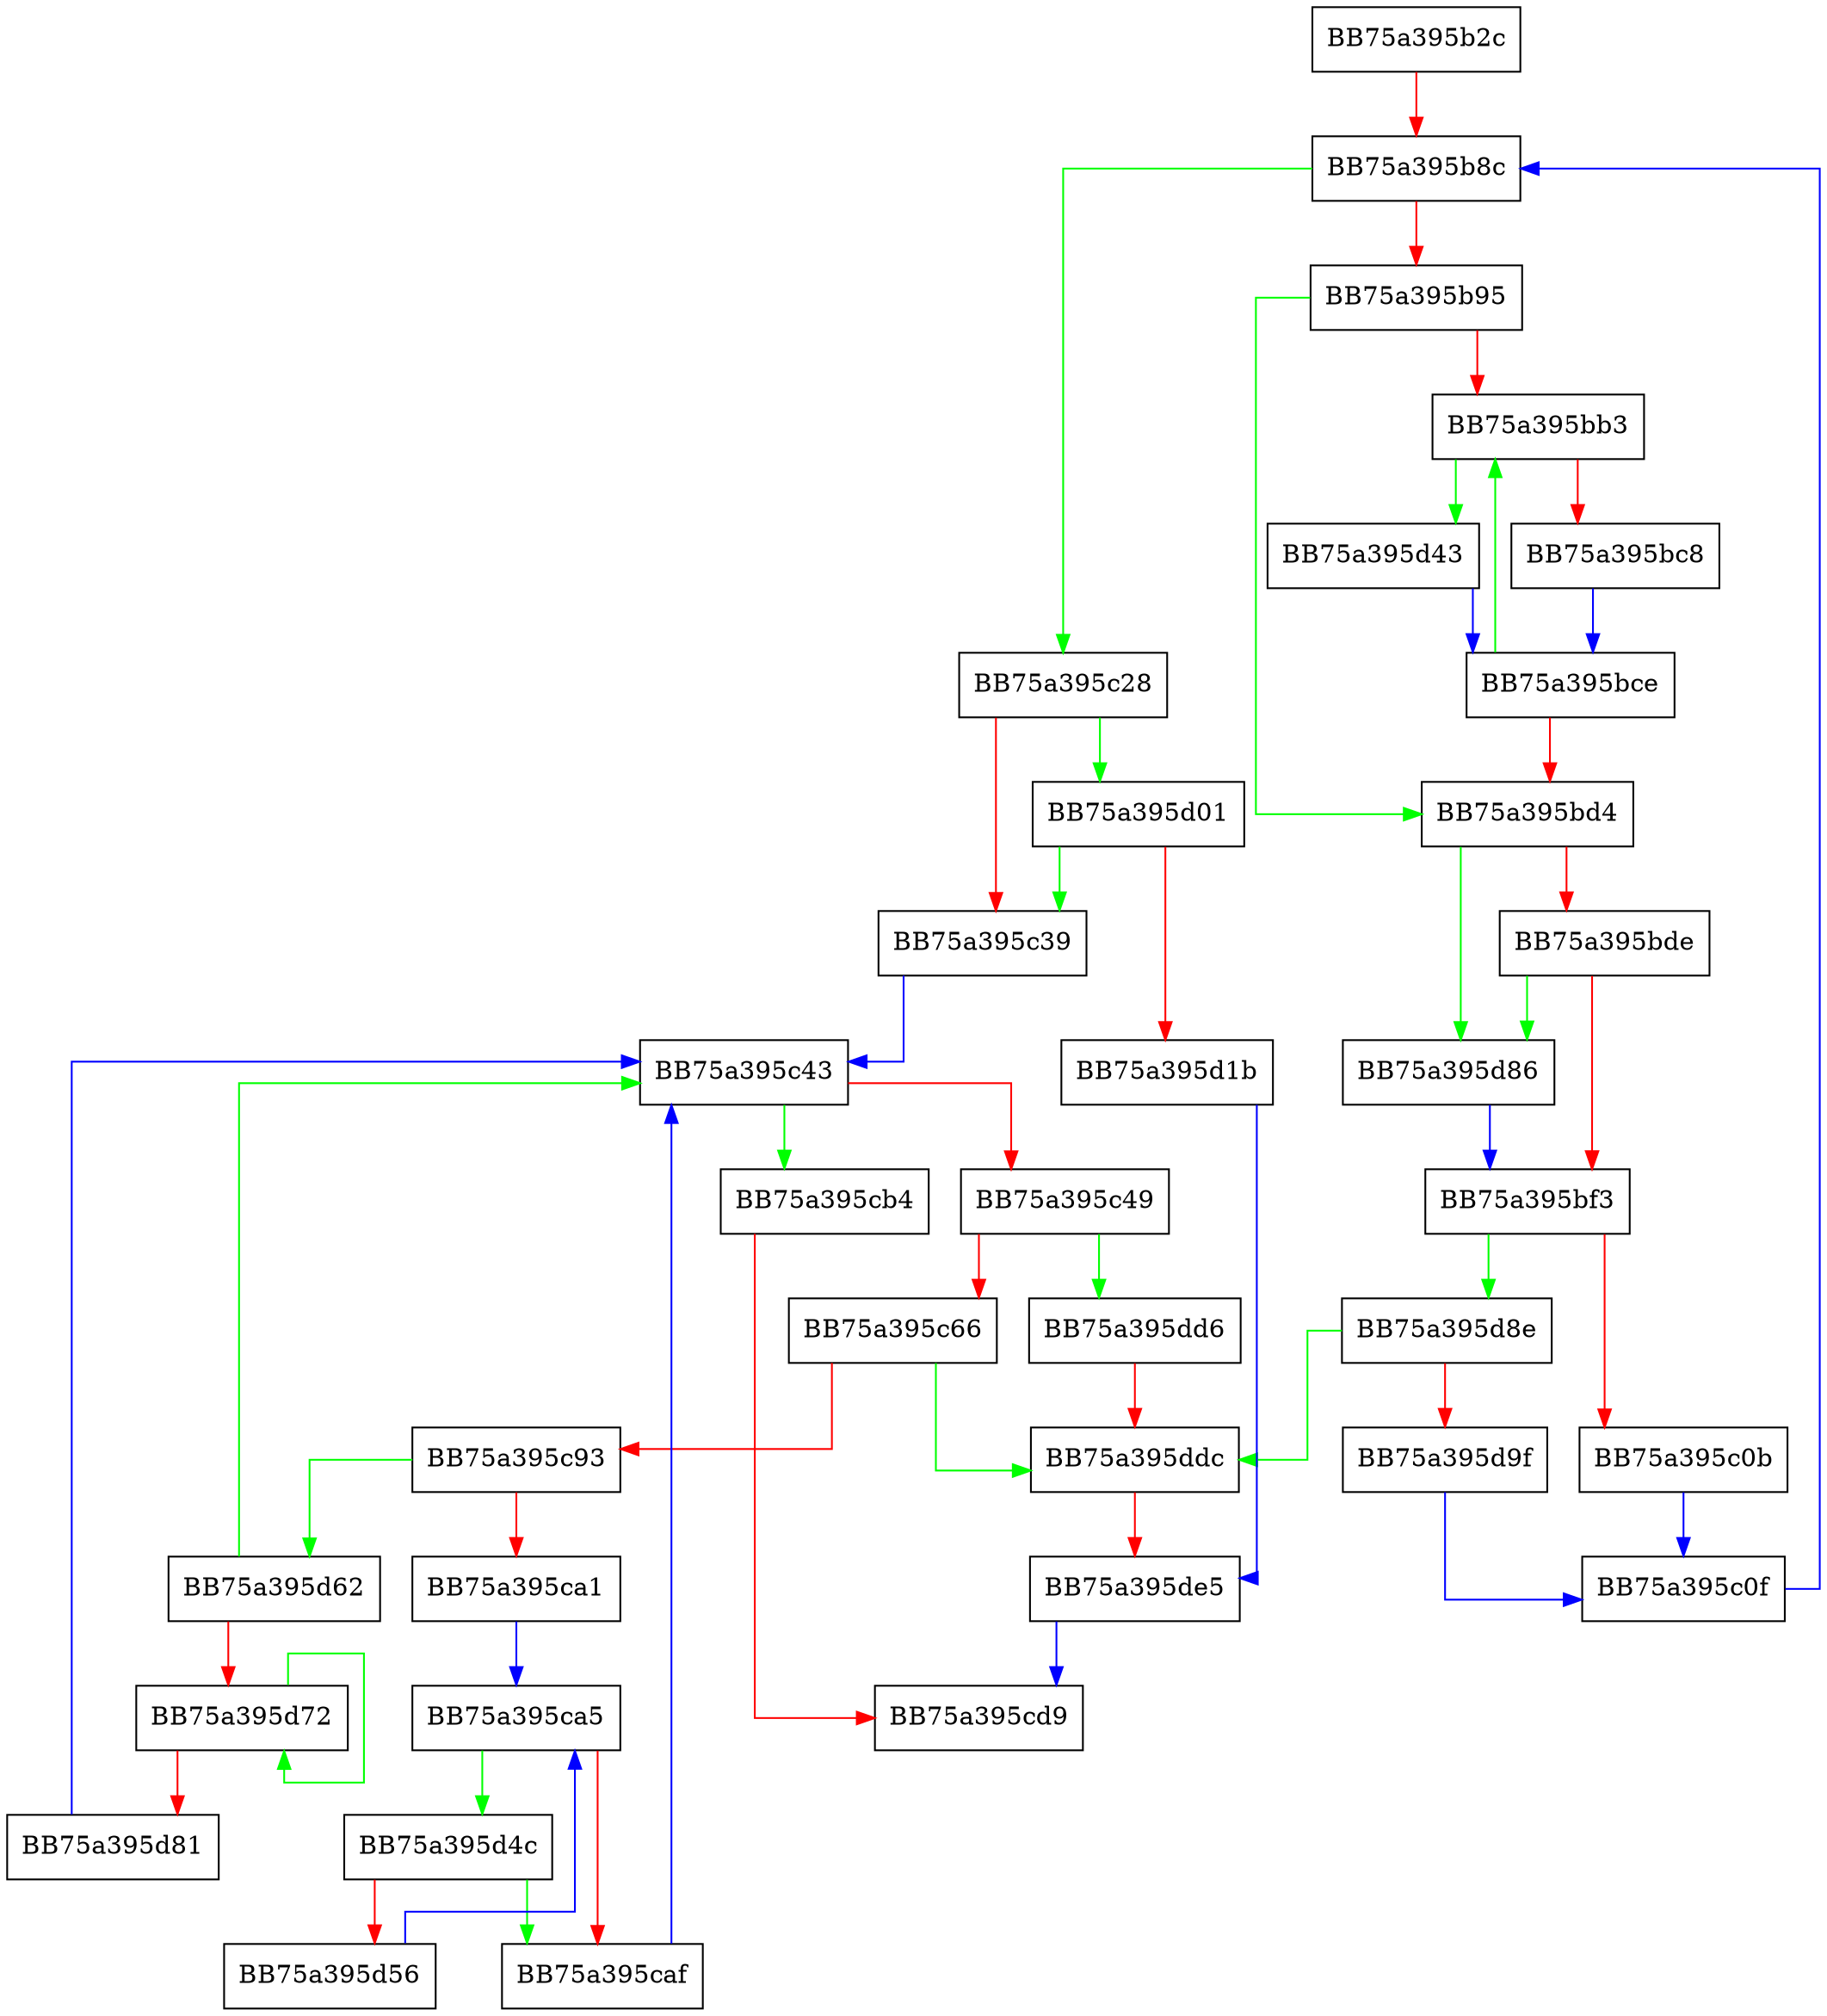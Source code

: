 digraph addForeignSupport {
  node [shape="box"];
  graph [splines=ortho];
  BB75a395b2c -> BB75a395b8c [color="red"];
  BB75a395b8c -> BB75a395c28 [color="green"];
  BB75a395b8c -> BB75a395b95 [color="red"];
  BB75a395b95 -> BB75a395bd4 [color="green"];
  BB75a395b95 -> BB75a395bb3 [color="red"];
  BB75a395bb3 -> BB75a395d43 [color="green"];
  BB75a395bb3 -> BB75a395bc8 [color="red"];
  BB75a395bc8 -> BB75a395bce [color="blue"];
  BB75a395bce -> BB75a395bb3 [color="green"];
  BB75a395bce -> BB75a395bd4 [color="red"];
  BB75a395bd4 -> BB75a395d86 [color="green"];
  BB75a395bd4 -> BB75a395bde [color="red"];
  BB75a395bde -> BB75a395d86 [color="green"];
  BB75a395bde -> BB75a395bf3 [color="red"];
  BB75a395bf3 -> BB75a395d8e [color="green"];
  BB75a395bf3 -> BB75a395c0b [color="red"];
  BB75a395c0b -> BB75a395c0f [color="blue"];
  BB75a395c0f -> BB75a395b8c [color="blue"];
  BB75a395c28 -> BB75a395d01 [color="green"];
  BB75a395c28 -> BB75a395c39 [color="red"];
  BB75a395c39 -> BB75a395c43 [color="blue"];
  BB75a395c43 -> BB75a395cb4 [color="green"];
  BB75a395c43 -> BB75a395c49 [color="red"];
  BB75a395c49 -> BB75a395dd6 [color="green"];
  BB75a395c49 -> BB75a395c66 [color="red"];
  BB75a395c66 -> BB75a395ddc [color="green"];
  BB75a395c66 -> BB75a395c93 [color="red"];
  BB75a395c93 -> BB75a395d62 [color="green"];
  BB75a395c93 -> BB75a395ca1 [color="red"];
  BB75a395ca1 -> BB75a395ca5 [color="blue"];
  BB75a395ca5 -> BB75a395d4c [color="green"];
  BB75a395ca5 -> BB75a395caf [color="red"];
  BB75a395caf -> BB75a395c43 [color="blue"];
  BB75a395cb4 -> BB75a395cd9 [color="red"];
  BB75a395d01 -> BB75a395c39 [color="green"];
  BB75a395d01 -> BB75a395d1b [color="red"];
  BB75a395d1b -> BB75a395de5 [color="blue"];
  BB75a395d43 -> BB75a395bce [color="blue"];
  BB75a395d4c -> BB75a395caf [color="green"];
  BB75a395d4c -> BB75a395d56 [color="red"];
  BB75a395d56 -> BB75a395ca5 [color="blue"];
  BB75a395d62 -> BB75a395c43 [color="green"];
  BB75a395d62 -> BB75a395d72 [color="red"];
  BB75a395d72 -> BB75a395d72 [color="green"];
  BB75a395d72 -> BB75a395d81 [color="red"];
  BB75a395d81 -> BB75a395c43 [color="blue"];
  BB75a395d86 -> BB75a395bf3 [color="blue"];
  BB75a395d8e -> BB75a395ddc [color="green"];
  BB75a395d8e -> BB75a395d9f [color="red"];
  BB75a395d9f -> BB75a395c0f [color="blue"];
  BB75a395dd6 -> BB75a395ddc [color="red"];
  BB75a395ddc -> BB75a395de5 [color="red"];
  BB75a395de5 -> BB75a395cd9 [color="blue"];
}